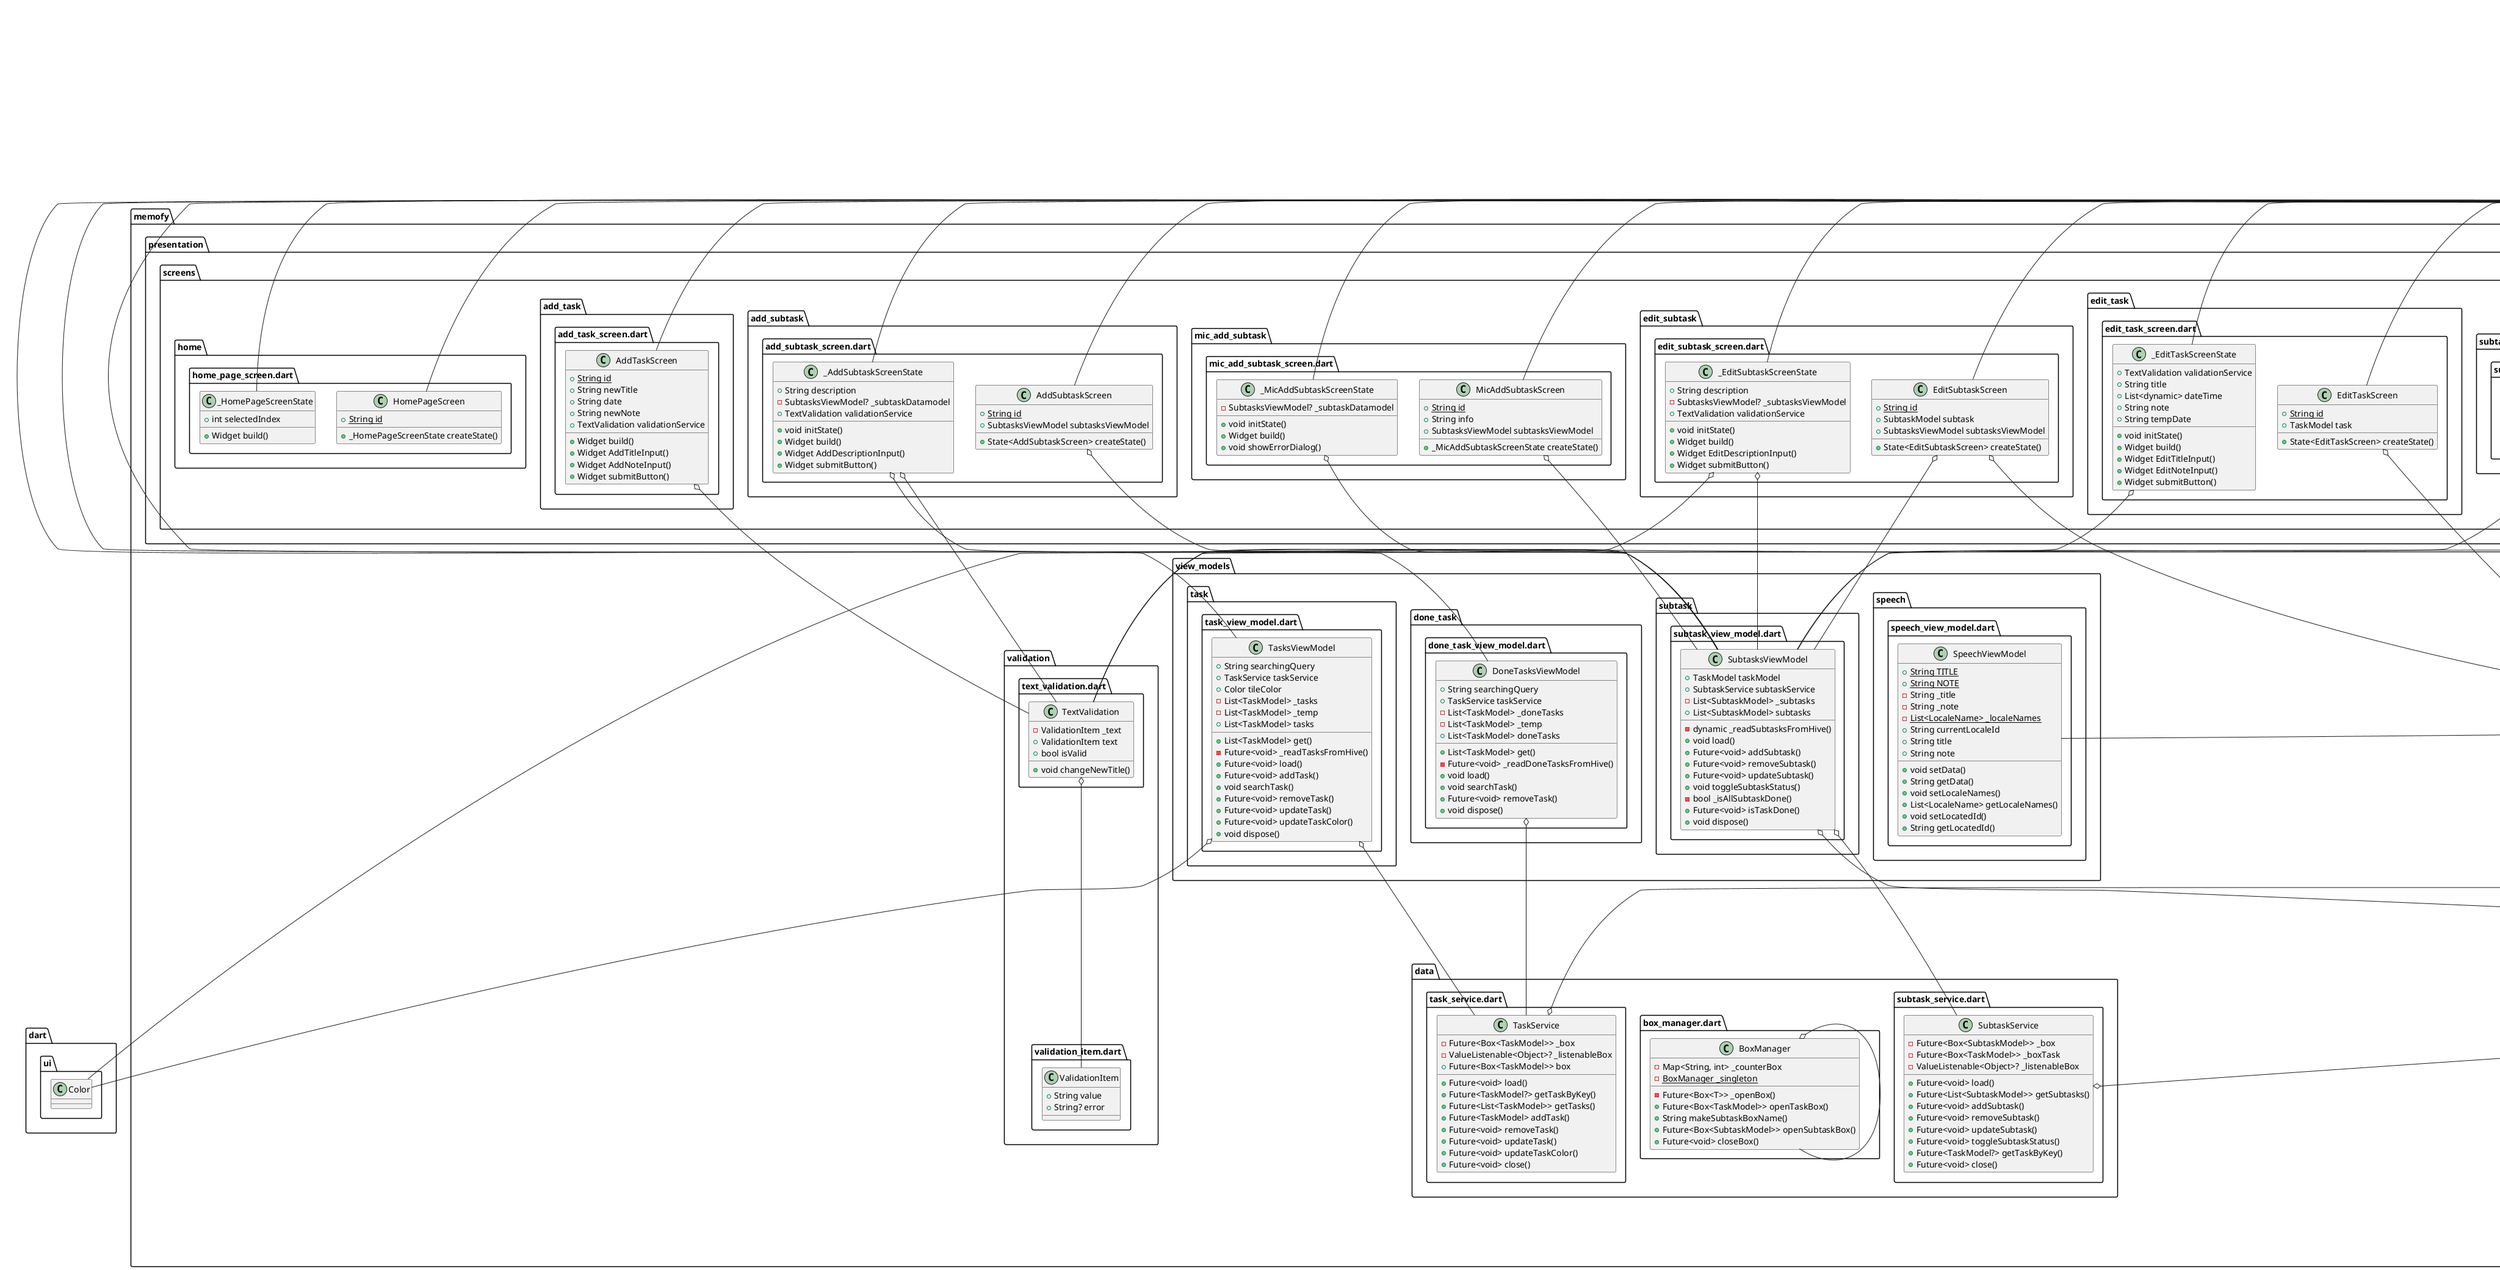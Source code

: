 @startuml
set namespaceSeparator ::

class "memofy::main.dart::MyApp" {
  +Widget build()
}

"flutter::src::widgets::framework.dart::StatelessWidget" <|-- "memofy::main.dart::MyApp"

class "memofy::validation::validation_item.dart::ValidationItem" {
  +String value
  +String? error
}

class "memofy::validation::text_validation.dart::TextValidation" {
  -ValidationItem _text
  +ValidationItem text
  +bool isValid
  +void changeNewTitle()
}

"memofy::validation::text_validation.dart::TextValidation" o-- "memofy::validation::validation_item.dart::ValidationItem"
"flutter::src::foundation::change_notifier.dart::ChangeNotifier" <|-- "memofy::validation::text_validation.dart::TextValidation"

class "memofy::data::subtask_service.dart::SubtaskService" {
  -Future<Box<SubtaskModel>> _box
  -Future<Box<TaskModel>> _boxTask
  -ValueListenable<Object>? _listenableBox
  +Future<void> load()
  +Future<List<SubtaskModel>> getSubtasks()
  +Future<void> addSubtask()
  +Future<void> removeSubtask()
  +Future<void> updateSubtask()
  +Future<void> toggleSubtaskStatus()
  +Future<TaskModel?> getTaskByKey()
  +Future<void> close()
}

"memofy::data::subtask_service.dart::SubtaskService" o-- "flutter::src::foundation::change_notifier.dart::ValueListenable<Object>"

class "memofy::data::box_manager.dart::BoxManager" {
  -Map<String, int> _counterBox
  {static} -BoxManager _singleton
  -Future<Box<T>> _openBox()
  +Future<Box<TaskModel>> openTaskBox()
  +String makeSubtaskBoxName()
  +Future<Box<SubtaskModel>> openSubtaskBox()
  +Future<void> closeBox()
}

"memofy::data::box_manager.dart::BoxManager" o-- "memofy::data::box_manager.dart::BoxManager"

class "memofy::data::task_service.dart::TaskService" {
  -Future<Box<TaskModel>> _box
  -ValueListenable<Object>? _listenableBox
  +Future<Box<TaskModel>> box
  +Future<void> load()
  +Future<TaskModel?> getTaskByKey()
  +Future<List<TaskModel>> getTasks()
  +Future<TaskModel> addTask()
  +Future<void> removeTask()
  +Future<void> updateTask()
  +Future<void> updateTaskColor()
  +Future<void> close()
}

"memofy::data::task_service.dart::TaskService" o-- "flutter::src::foundation::change_notifier.dart::ValueListenable<Object>"

class "memofy::models::task::task_model.dart::TaskModel" {
  +String title
  +String date
  +String note
  +bool isDone
  +int orderby
  +String id
  +int colorValue
  +void toggleDone()
  +String toString()
}

"hive::src::object::hive_object.dart::HiveObject" <|-- "memofy::models::task::task_model.dart::TaskModel"

class "memofy::models::task::task_model.dart::TaskModelAdapter" {
  +int typeId
  +int hashCode
  +TaskModel read()
  +void write()
  +bool ==()
}

"hive::hive.dart::TypeAdapter" <|-- "memofy::models::task::task_model.dart::TaskModelAdapter"

class "memofy::models::task::task_model.dart::TaskModel" {
  +String title
  +String date
  +String note
  +bool isDone
  +int orderby
  +String id
  +int colorValue
  +void toggleDone()
  +String toString()
}

"hive::src::object::hive_object.dart::HiveObject" <|-- "memofy::models::task::task_model.dart::TaskModel"

class "memofy::models::task::task_model.dart::TaskModelAdapter" {
  +int typeId
  +int hashCode
  +TaskModel read()
  +void write()
  +bool ==()
}

"hive::hive.dart::TypeAdapter" <|-- "memofy::models::task::task_model.dart::TaskModelAdapter"

class "memofy::models::subtask::subtask_model.dart::SubtaskModel" {
  +String description
  +bool isDone
  +int orderby
  +String toString()
  +void toggleDone()
}

"hive::src::object::hive_object.dart::HiveObject" <|-- "memofy::models::subtask::subtask_model.dart::SubtaskModel"

class "memofy::models::subtask::subtask_model.dart::SubtaskModelAdapter" {
  +int typeId
  +int hashCode
  +SubtaskModel read()
  +void write()
  +bool ==()
}

"hive::hive.dart::TypeAdapter" <|-- "memofy::models::subtask::subtask_model.dart::SubtaskModelAdapter"

class "memofy::models::subtask::subtask_model.dart::SubtaskModel" {
  +String description
  +bool isDone
  +int orderby
  +String toString()
  +void toggleDone()
}

"hive::src::object::hive_object.dart::HiveObject" <|-- "memofy::models::subtask::subtask_model.dart::SubtaskModel"

class "memofy::models::subtask::subtask_model.dart::SubtaskModelAdapter" {
  +int typeId
  +int hashCode
  +SubtaskModel read()
  +void write()
  +bool ==()
}

"hive::hive.dart::TypeAdapter" <|-- "memofy::models::subtask::subtask_model.dart::SubtaskModelAdapter"

class "memofy::view_models::task::task_view_model.dart::TasksViewModel" {
  +String searchingQuery
  +TaskService taskService
  +Color tileColor
  -List<TaskModel> _tasks
  -List<TaskModel> _temp
  +List<TaskModel> tasks
  +List<TaskModel> get()
  -Future<void> _readTasksFromHive()
  +Future<void> load()
  +Future<void> addTask()
  +void searchTask()
  +Future<void> removeTask()
  +Future<void> updateTask()
  +Future<void> updateTaskColor()
  +void dispose()
}

"memofy::view_models::task::task_view_model.dart::TasksViewModel" o-- "memofy::data::task_service.dart::TaskService"
"memofy::view_models::task::task_view_model.dart::TasksViewModel" o-- "dart::ui::Color"
"flutter::src::foundation::change_notifier.dart::ChangeNotifier" <|-- "memofy::view_models::task::task_view_model.dart::TasksViewModel"

class "memofy::view_models::done_task::done_task_view_model.dart::DoneTasksViewModel" {
  +String searchingQuery
  +TaskService taskService
  -List<TaskModel> _doneTasks
  -List<TaskModel> _temp
  +List<TaskModel> doneTasks
  +List<TaskModel> get()
  -Future<void> _readDoneTasksFromHive()
  +void load()
  +void searchTask()
  +Future<void> removeTask()
  +void dispose()
}

"memofy::view_models::done_task::done_task_view_model.dart::DoneTasksViewModel" o-- "memofy::data::task_service.dart::TaskService"
"flutter::src::foundation::change_notifier.dart::ChangeNotifier" <|-- "memofy::view_models::done_task::done_task_view_model.dart::DoneTasksViewModel"

class "memofy::view_models::subtask::subtask_view_model.dart::SubtasksViewModel" {
  +TaskModel taskModel
  +SubtaskService subtaskService
  -List<SubtaskModel> _subtasks
  +List<SubtaskModel> subtasks
  -dynamic _readSubtasksFromHive()
  +void load()
  +Future<void> addSubtask()
  +Future<void> removeSubtask()
  +Future<void> updateSubtask()
  +void toggleSubtaskStatus()
  -bool _isAllSubtaskDone()
  +Future<void> isTaskDone()
  +void dispose()
}

"memofy::view_models::subtask::subtask_view_model.dart::SubtasksViewModel" o-- "memofy::models::task::task_model.dart::TaskModel"
"memofy::view_models::subtask::subtask_view_model.dart::SubtasksViewModel" o-- "memofy::data::subtask_service.dart::SubtaskService"
"flutter::src::foundation::change_notifier.dart::ChangeNotifier" <|-- "memofy::view_models::subtask::subtask_view_model.dart::SubtasksViewModel"

class "memofy::view_models::speech::speech_view_model.dart::SpeechViewModel" {
  {static} +String TITLE
  {static} +String NOTE
  -String _title
  -String _note
  {static} -List<LocaleName> _localeNames
  +String currentLocaleId
  +String title
  +String note
  +void setData()
  +String getData()
  +void setLocaleNames()
  +List<LocaleName> getLocaleNames()
  +void setLocatedId()
  +String getLocatedId()
}

"flutter::src::foundation::change_notifier.dart::ChangeNotifier" <|-- "memofy::view_models::speech::speech_view_model.dart::SpeechViewModel"

class "memofy::presentation::widgets::task::task_tile_widget.dart::TaskTileWidget" {
  +TaskModel task
  +State<TaskTileWidget> createState()
}

"memofy::presentation::widgets::task::task_tile_widget.dart::TaskTileWidget" o-- "memofy::models::task::task_model.dart::TaskModel"
"flutter::src::widgets::framework.dart::StatefulWidget" <|-- "memofy::presentation::widgets::task::task_tile_widget.dart::TaskTileWidget"

class "memofy::presentation::widgets::task::task_tile_widget.dart::_TaskTileWidgetState" {
  +Color pickerColor
  +bool value
  +int pickerColor_value
  +int pickerCol
  +void changeColor()
  +Widget build()
  +Widget slidableTile()
  +void editTask()
  +void showSettingColorDialog()
  +void settingDialog()
}

"memofy::presentation::widgets::task::task_tile_widget.dart::_TaskTileWidgetState" o-- "dart::ui::Color"
"flutter::src::widgets::framework.dart::State" <|-- "memofy::presentation::widgets::task::task_tile_widget.dart::_TaskTileWidgetState"

class "memofy::presentation::widgets::mic::add_by_mic.dart::AddByMic" {
  +String info
  +bool isListening
  +_AddByMicState createState()
}

"flutter::src::widgets::framework.dart::StatefulWidget" <|-- "memofy::presentation::widgets::mic::add_by_mic.dart::AddByMic"

class "memofy::presentation::widgets::mic::add_by_mic.dart::_AddByMicState" {
  +Widget build()
  +Future<dynamic> toggleRecording()
}

"flutter::src::widgets::framework.dart::State" <|-- "memofy::presentation::widgets::mic::add_by_mic.dart::_AddByMicState"

class "memofy::presentation::widgets::tasks_list::tasks_list_widget.dart::TasksListWidget" {
  +Widget build()
}

"flutter::src::widgets::framework.dart::StatelessWidget" <|-- "memofy::presentation::widgets::tasks_list::tasks_list_widget.dart::TasksListWidget"

class "memofy::presentation::widgets::done_tasks::done_tasks_list_widget.dart::DoneTasksListWidget" {
  +Widget build()
}

"flutter::src::widgets::framework.dart::StatelessWidget" <|-- "memofy::presentation::widgets::done_tasks::done_tasks_list_widget.dart::DoneTasksListWidget"

class "memofy::presentation::widgets::subtasks_list::subtasks_list_widget.dart::SubtasksListWidget" {
  +_SubtasksListWidgetState createState()
}

"flutter::src::widgets::framework.dart::StatefulWidget" <|-- "memofy::presentation::widgets::subtasks_list::subtasks_list_widget.dart::SubtasksListWidget"

class "memofy::presentation::widgets::subtasks_list::subtasks_list_widget.dart::_SubtasksListWidgetState" {
  +Widget build()
}

"flutter::src::widgets::framework.dart::State" <|-- "memofy::presentation::widgets::subtasks_list::subtasks_list_widget.dart::_SubtasksListWidgetState"

class "memofy::presentation::widgets::subtask::subtask_tile_widget.dart::SubtaskTileWidget" {
  +SubtaskModel subtask
  +SubtasksViewModel subtasksViewModel
  +Widget build()
  +Widget slidableTile()
  +void editSubtask()
}

"memofy::presentation::widgets::subtask::subtask_tile_widget.dart::SubtaskTileWidget" o-- "memofy::models::subtask::subtask_model.dart::SubtaskModel"
"memofy::presentation::widgets::subtask::subtask_tile_widget.dart::SubtaskTileWidget" o-- "memofy::view_models::subtask::subtask_view_model.dart::SubtasksViewModel"
"flutter::src::widgets::framework.dart::StatelessWidget" <|-- "memofy::presentation::widgets::subtask::subtask_tile_widget.dart::SubtaskTileWidget"

class "memofy::presentation::screens::mic_add_task::mic_add_task_screen.dart::MicAddTaskScreen" {
  {static} +String id
  +String info
  +_MicAddTaskScreenState createState()
}

"flutter::src::widgets::framework.dart::StatefulWidget" <|-- "memofy::presentation::screens::mic_add_task::mic_add_task_screen.dart::MicAddTaskScreen"

class "memofy::presentation::screens::mic_add_task::mic_add_task_screen.dart::_MicAddTaskScreenState" {
  +String? selectedItem
  +List<DropdownMenuItem<String>> menuItems
  +Widget build()
  +void showErrorDialog()
  +void showSettingDialog()
}

"flutter::src::widgets::framework.dart::State" <|-- "memofy::presentation::screens::mic_add_task::mic_add_task_screen.dart::_MicAddTaskScreenState"

class "memofy::presentation::screens::tasks_list::tasks_list_screen.dart::TasksListScreen" {
  {static} +String id
  +_TasksListScreenState createState()
}

"flutter::src::widgets::framework.dart::StatefulWidget" <|-- "memofy::presentation::screens::tasks_list::tasks_list_screen.dart::TasksListScreen"

class "memofy::presentation::screens::tasks_list::tasks_list_screen.dart::_TasksListScreenState" {
  -TextEditingController _searchController
  +bool isSearching
  +String searchingQuery
  +Widget build()
  +Widget searchField()
}

"memofy::presentation::screens::tasks_list::tasks_list_screen.dart::_TasksListScreenState" o-- "flutter::src::widgets::editable_text.dart::TextEditingController"
"flutter::src::widgets::framework.dart::State" <|-- "memofy::presentation::screens::tasks_list::tasks_list_screen.dart::_TasksListScreenState"

class "memofy::presentation::screens::done_tasks::done_tasks_list_screen.dart::DoneTasksListScreen" {
  {static} +String id
  +_DoneTasksListScreenState createState()
}

"flutter::src::widgets::framework.dart::StatefulWidget" <|-- "memofy::presentation::screens::done_tasks::done_tasks_list_screen.dart::DoneTasksListScreen"

class "memofy::presentation::screens::done_tasks::done_tasks_list_screen.dart::_DoneTasksListScreenState" {
  -TextEditingController _searchController
  +bool isSearching
  +Widget build()
  +Widget searchField()
}

"memofy::presentation::screens::done_tasks::done_tasks_list_screen.dart::_DoneTasksListScreenState" o-- "flutter::src::widgets::editable_text.dart::TextEditingController"
"flutter::src::widgets::framework.dart::State" <|-- "memofy::presentation::screens::done_tasks::done_tasks_list_screen.dart::_DoneTasksListScreenState"

class "memofy::presentation::screens::add_task::add_task_screen.dart::AddTaskScreen" {
  {static} +String id
  +String newTitle
  +String date
  +String newNote
  +TextValidation validationService
  +Widget build()
  +Widget AddTitleInput()
  +Widget AddNoteInput()
  +Widget submitButton()
}

"memofy::presentation::screens::add_task::add_task_screen.dart::AddTaskScreen" o-- "memofy::validation::text_validation.dart::TextValidation"
"flutter::src::widgets::framework.dart::StatelessWidget" <|-- "memofy::presentation::screens::add_task::add_task_screen.dart::AddTaskScreen"

class "memofy::presentation::screens::edit_subtask::edit_subtask_screen.dart::EditSubtaskScreen" {
  {static} +String id
  +SubtaskModel subtask
  +SubtasksViewModel subtasksViewModel
  +State<EditSubtaskScreen> createState()
}

"memofy::presentation::screens::edit_subtask::edit_subtask_screen.dart::EditSubtaskScreen" o-- "memofy::models::subtask::subtask_model.dart::SubtaskModel"
"memofy::presentation::screens::edit_subtask::edit_subtask_screen.dart::EditSubtaskScreen" o-- "memofy::view_models::subtask::subtask_view_model.dart::SubtasksViewModel"
"flutter::src::widgets::framework.dart::StatefulWidget" <|-- "memofy::presentation::screens::edit_subtask::edit_subtask_screen.dart::EditSubtaskScreen"

class "memofy::presentation::screens::edit_subtask::edit_subtask_screen.dart::_EditSubtaskScreenState" {
  +String description
  -SubtasksViewModel? _subtasksViewModel
  +TextValidation validationService
  +void initState()
  +Widget build()
  +Widget EditDescriptionInput()
  +Widget submitButton()
}

"memofy::presentation::screens::edit_subtask::edit_subtask_screen.dart::_EditSubtaskScreenState" o-- "memofy::view_models::subtask::subtask_view_model.dart::SubtasksViewModel"
"memofy::presentation::screens::edit_subtask::edit_subtask_screen.dart::_EditSubtaskScreenState" o-- "memofy::validation::text_validation.dart::TextValidation"
"flutter::src::widgets::framework.dart::State" <|-- "memofy::presentation::screens::edit_subtask::edit_subtask_screen.dart::_EditSubtaskScreenState"

class "memofy::presentation::screens::subtasks_list::subtasks_list_screen.dart::SubtasksListScreen" {
  {static} +String id
  +TaskModel taskModel
  +_SubtasksListScreenState createState()
}

"memofy::presentation::screens::subtasks_list::subtasks_list_screen.dart::SubtasksListScreen" o-- "memofy::models::task::task_model.dart::TaskModel"
"flutter::src::widgets::framework.dart::StatefulWidget" <|-- "memofy::presentation::screens::subtasks_list::subtasks_list_screen.dart::SubtasksListScreen"

class "memofy::presentation::screens::subtasks_list::subtasks_list_screen.dart::_SubtasksListScreenState" {
  -SubtasksViewModel? _subtaskViewModel
  +void initState()
  +Widget build()
}

"memofy::presentation::screens::subtasks_list::subtasks_list_screen.dart::_SubtasksListScreenState" o-- "memofy::view_models::subtask::subtask_view_model.dart::SubtasksViewModel"
"flutter::src::widgets::framework.dart::State" <|-- "memofy::presentation::screens::subtasks_list::subtasks_list_screen.dart::_SubtasksListScreenState"

class "memofy::presentation::screens::edit_task::edit_task_screen.dart::EditTaskScreen" {
  {static} +String id
  +TaskModel task
  +State<EditTaskScreen> createState()
}

"memofy::presentation::screens::edit_task::edit_task_screen.dart::EditTaskScreen" o-- "memofy::models::task::task_model.dart::TaskModel"
"flutter::src::widgets::framework.dart::StatefulWidget" <|-- "memofy::presentation::screens::edit_task::edit_task_screen.dart::EditTaskScreen"

class "memofy::presentation::screens::edit_task::edit_task_screen.dart::_EditTaskScreenState" {
  +TextValidation validationService
  +String title
  +List<dynamic> dateTime
  +String note
  +String tempDate
  +void initState()
  +Widget build()
  +Widget EditTitleInput()
  +Widget EditNoteInput()
  +Widget submitButton()
}

"memofy::presentation::screens::edit_task::edit_task_screen.dart::_EditTaskScreenState" o-- "memofy::validation::text_validation.dart::TextValidation"
"flutter::src::widgets::framework.dart::State" <|-- "memofy::presentation::screens::edit_task::edit_task_screen.dart::_EditTaskScreenState"

class "memofy::presentation::screens::mic_add_subtask::mic_add_subtask_screen.dart::MicAddSubtaskScreen" {
  {static} +String id
  +String info
  +SubtasksViewModel subtasksViewModel
  +_MicAddSubtaskScreenState createState()
}

"memofy::presentation::screens::mic_add_subtask::mic_add_subtask_screen.dart::MicAddSubtaskScreen" o-- "memofy::view_models::subtask::subtask_view_model.dart::SubtasksViewModel"
"flutter::src::widgets::framework.dart::StatefulWidget" <|-- "memofy::presentation::screens::mic_add_subtask::mic_add_subtask_screen.dart::MicAddSubtaskScreen"

class "memofy::presentation::screens::mic_add_subtask::mic_add_subtask_screen.dart::_MicAddSubtaskScreenState" {
  -SubtasksViewModel? _subtaskDatamodel
  +void initState()
  +Widget build()
  +void showErrorDialog()
}

"memofy::presentation::screens::mic_add_subtask::mic_add_subtask_screen.dart::_MicAddSubtaskScreenState" o-- "memofy::view_models::subtask::subtask_view_model.dart::SubtasksViewModel"
"flutter::src::widgets::framework.dart::State" <|-- "memofy::presentation::screens::mic_add_subtask::mic_add_subtask_screen.dart::_MicAddSubtaskScreenState"

class "memofy::presentation::screens::add_subtask::add_subtask_screen.dart::AddSubtaskScreen" {
  {static} +String id
  +SubtasksViewModel subtasksViewModel
  +State<AddSubtaskScreen> createState()
}

"memofy::presentation::screens::add_subtask::add_subtask_screen.dart::AddSubtaskScreen" o-- "memofy::view_models::subtask::subtask_view_model.dart::SubtasksViewModel"
"flutter::src::widgets::framework.dart::StatefulWidget" <|-- "memofy::presentation::screens::add_subtask::add_subtask_screen.dart::AddSubtaskScreen"

class "memofy::presentation::screens::add_subtask::add_subtask_screen.dart::_AddSubtaskScreenState" {
  +String description
  -SubtasksViewModel? _subtaskDatamodel
  +TextValidation validationService
  +void initState()
  +Widget build()
  +Widget AddDescriptionInput()
  +Widget submitButton()
}

"memofy::presentation::screens::add_subtask::add_subtask_screen.dart::_AddSubtaskScreenState" o-- "memofy::view_models::subtask::subtask_view_model.dart::SubtasksViewModel"
"memofy::presentation::screens::add_subtask::add_subtask_screen.dart::_AddSubtaskScreenState" o-- "memofy::validation::text_validation.dart::TextValidation"
"flutter::src::widgets::framework.dart::State" <|-- "memofy::presentation::screens::add_subtask::add_subtask_screen.dart::_AddSubtaskScreenState"

class "memofy::presentation::screens::home::home_page_screen.dart::HomePageScreen" {
  {static} +String id
  +_HomePageScreenState createState()
}

"flutter::src::widgets::framework.dart::StatefulWidget" <|-- "memofy::presentation::screens::home::home_page_screen.dart::HomePageScreen"

class "memofy::presentation::screens::home::home_page_screen.dart::_HomePageScreenState" {
  +int selectedIndex
  +Widget build()
}

"flutter::src::widgets::framework.dart::State" <|-- "memofy::presentation::screens::home::home_page_screen.dart::_HomePageScreenState"

class "memofy::speech_api::speech_api.dart::SpeechApi" {
  {static} -String _currentLocaleId
  {static} -SpeechToText _speech
  {static} +Future<bool> toggleRecording()
}

"memofy::speech_api::speech_api.dart::SpeechApi" o-- "speech_to_text::speech_to_text.dart::SpeechToText"


@enduml
